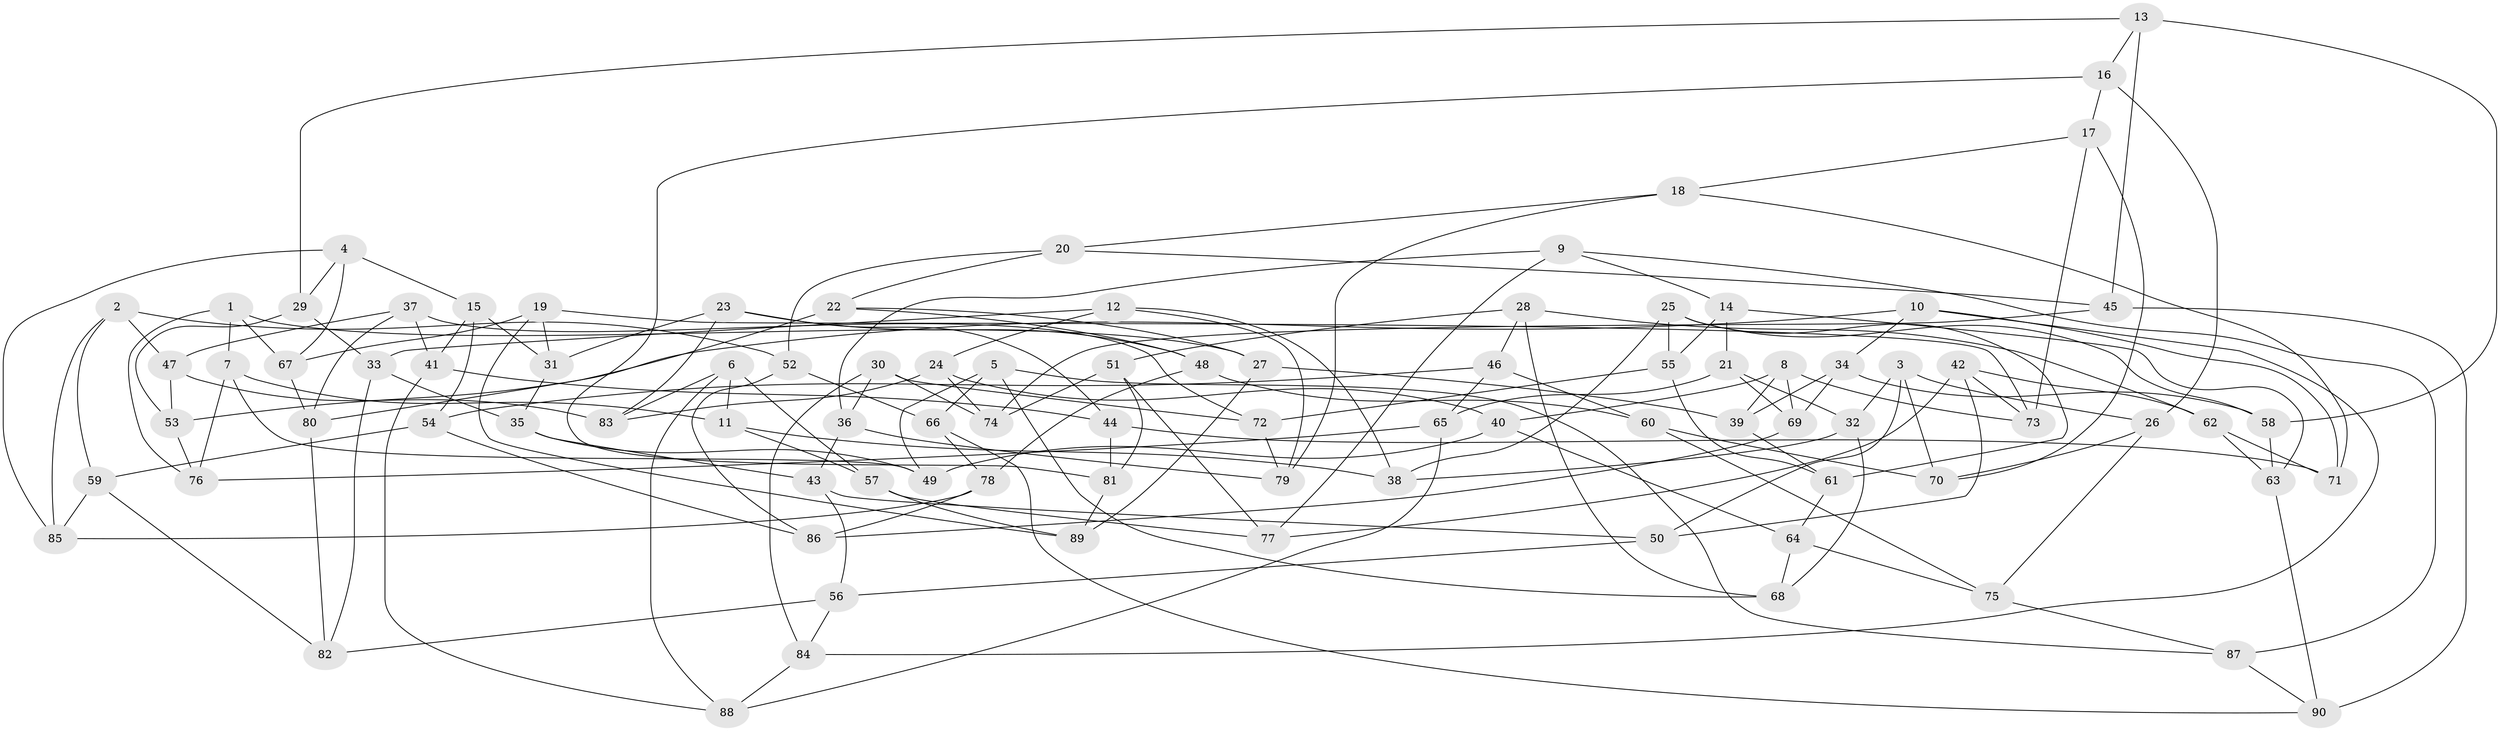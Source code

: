 // coarse degree distribution, {9: 0.05555555555555555, 11: 0.08333333333333333, 4: 0.3888888888888889, 10: 0.1111111111111111, 8: 0.08333333333333333, 5: 0.05555555555555555, 3: 0.08333333333333333, 7: 0.05555555555555555, 6: 0.08333333333333333}
// Generated by graph-tools (version 1.1) at 2025/53/03/04/25 22:53:31]
// undirected, 90 vertices, 180 edges
graph export_dot {
  node [color=gray90,style=filled];
  1;
  2;
  3;
  4;
  5;
  6;
  7;
  8;
  9;
  10;
  11;
  12;
  13;
  14;
  15;
  16;
  17;
  18;
  19;
  20;
  21;
  22;
  23;
  24;
  25;
  26;
  27;
  28;
  29;
  30;
  31;
  32;
  33;
  34;
  35;
  36;
  37;
  38;
  39;
  40;
  41;
  42;
  43;
  44;
  45;
  46;
  47;
  48;
  49;
  50;
  51;
  52;
  53;
  54;
  55;
  56;
  57;
  58;
  59;
  60;
  61;
  62;
  63;
  64;
  65;
  66;
  67;
  68;
  69;
  70;
  71;
  72;
  73;
  74;
  75;
  76;
  77;
  78;
  79;
  80;
  81;
  82;
  83;
  84;
  85;
  86;
  87;
  88;
  89;
  90;
  1 -- 7;
  1 -- 67;
  1 -- 76;
  1 -- 27;
  2 -- 85;
  2 -- 47;
  2 -- 59;
  2 -- 52;
  3 -- 50;
  3 -- 32;
  3 -- 26;
  3 -- 70;
  4 -- 67;
  4 -- 15;
  4 -- 85;
  4 -- 29;
  5 -- 66;
  5 -- 87;
  5 -- 49;
  5 -- 68;
  6 -- 57;
  6 -- 88;
  6 -- 11;
  6 -- 83;
  7 -- 49;
  7 -- 11;
  7 -- 76;
  8 -- 40;
  8 -- 39;
  8 -- 73;
  8 -- 69;
  9 -- 87;
  9 -- 36;
  9 -- 77;
  9 -- 14;
  10 -- 71;
  10 -- 53;
  10 -- 84;
  10 -- 34;
  11 -- 38;
  11 -- 57;
  12 -- 79;
  12 -- 38;
  12 -- 33;
  12 -- 24;
  13 -- 45;
  13 -- 29;
  13 -- 16;
  13 -- 58;
  14 -- 55;
  14 -- 63;
  14 -- 21;
  15 -- 54;
  15 -- 31;
  15 -- 41;
  16 -- 17;
  16 -- 26;
  16 -- 81;
  17 -- 73;
  17 -- 70;
  17 -- 18;
  18 -- 79;
  18 -- 71;
  18 -- 20;
  19 -- 73;
  19 -- 89;
  19 -- 67;
  19 -- 31;
  20 -- 45;
  20 -- 22;
  20 -- 52;
  21 -- 32;
  21 -- 65;
  21 -- 69;
  22 -- 80;
  22 -- 27;
  22 -- 48;
  23 -- 83;
  23 -- 44;
  23 -- 48;
  23 -- 31;
  24 -- 83;
  24 -- 40;
  24 -- 74;
  25 -- 55;
  25 -- 61;
  25 -- 38;
  25 -- 58;
  26 -- 75;
  26 -- 70;
  27 -- 89;
  27 -- 39;
  28 -- 62;
  28 -- 68;
  28 -- 51;
  28 -- 46;
  29 -- 33;
  29 -- 53;
  30 -- 36;
  30 -- 74;
  30 -- 72;
  30 -- 84;
  31 -- 35;
  32 -- 38;
  32 -- 68;
  33 -- 82;
  33 -- 35;
  34 -- 39;
  34 -- 58;
  34 -- 69;
  35 -- 49;
  35 -- 43;
  36 -- 43;
  36 -- 79;
  37 -- 47;
  37 -- 72;
  37 -- 80;
  37 -- 41;
  39 -- 61;
  40 -- 49;
  40 -- 64;
  41 -- 44;
  41 -- 88;
  42 -- 77;
  42 -- 73;
  42 -- 50;
  42 -- 62;
  43 -- 50;
  43 -- 56;
  44 -- 81;
  44 -- 71;
  45 -- 90;
  45 -- 74;
  46 -- 65;
  46 -- 60;
  46 -- 54;
  47 -- 83;
  47 -- 53;
  48 -- 78;
  48 -- 60;
  50 -- 56;
  51 -- 74;
  51 -- 77;
  51 -- 81;
  52 -- 86;
  52 -- 66;
  53 -- 76;
  54 -- 59;
  54 -- 86;
  55 -- 72;
  55 -- 61;
  56 -- 84;
  56 -- 82;
  57 -- 89;
  57 -- 77;
  58 -- 63;
  59 -- 82;
  59 -- 85;
  60 -- 70;
  60 -- 75;
  61 -- 64;
  62 -- 63;
  62 -- 71;
  63 -- 90;
  64 -- 75;
  64 -- 68;
  65 -- 76;
  65 -- 88;
  66 -- 90;
  66 -- 78;
  67 -- 80;
  69 -- 86;
  72 -- 79;
  75 -- 87;
  78 -- 85;
  78 -- 86;
  80 -- 82;
  81 -- 89;
  84 -- 88;
  87 -- 90;
}

